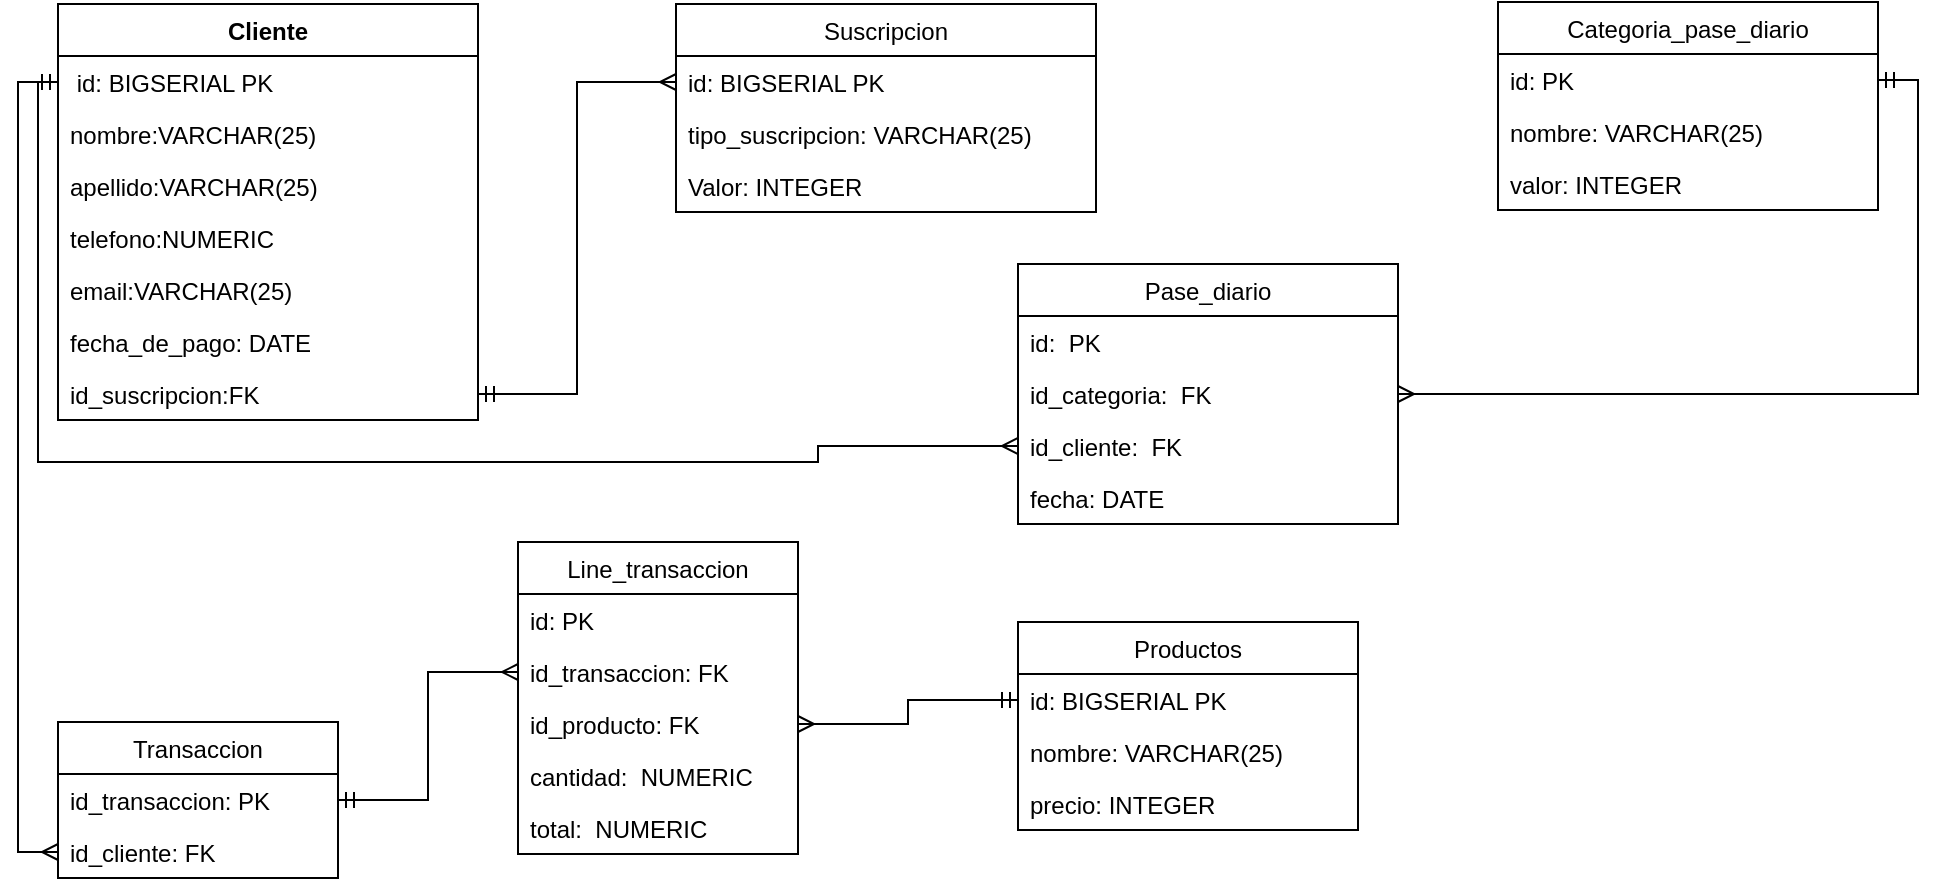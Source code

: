 <mxfile version="14.1.8" type="device"><diagram id="4b1hsEesPVuJbe6Lb39q" name="Página-1"><mxGraphModel dx="1919" dy="511" grid="1" gridSize="10" guides="1" tooltips="1" connect="1" arrows="1" fold="1" page="1" pageScale="1" pageWidth="827" pageHeight="1169" math="0" shadow="0"><root><mxCell id="0"/><mxCell id="1" parent="0"/><mxCell id="3CEByWZ7ZPoe7BCJU0NC-1" value="Cliente" style="swimlane;fontStyle=1;align=center;verticalAlign=top;childLayout=stackLayout;horizontal=1;startSize=26;horizontalStack=0;resizeParent=1;resizeParentMax=0;resizeLast=0;collapsible=1;marginBottom=0;" parent="1" vertex="1"><mxGeometry y="1" width="210" height="208" as="geometry"/></mxCell><mxCell id="3CEByWZ7ZPoe7BCJU0NC-2" value=" id: BIGSERIAL PK" style="text;strokeColor=none;fillColor=none;align=left;verticalAlign=top;spacingLeft=4;spacingRight=4;overflow=hidden;rotatable=0;points=[[0,0.5],[1,0.5]];portConstraint=eastwest;" parent="3CEByWZ7ZPoe7BCJU0NC-1" vertex="1"><mxGeometry y="26" width="210" height="26" as="geometry"/></mxCell><mxCell id="3CEByWZ7ZPoe7BCJU0NC-5" value="nombre:VARCHAR(25)" style="text;strokeColor=none;fillColor=none;align=left;verticalAlign=top;spacingLeft=4;spacingRight=4;overflow=hidden;rotatable=0;points=[[0,0.5],[1,0.5]];portConstraint=eastwest;" parent="3CEByWZ7ZPoe7BCJU0NC-1" vertex="1"><mxGeometry y="52" width="210" height="26" as="geometry"/></mxCell><mxCell id="3CEByWZ7ZPoe7BCJU0NC-6" value="apellido:VARCHAR(25)" style="text;strokeColor=none;fillColor=none;align=left;verticalAlign=top;spacingLeft=4;spacingRight=4;overflow=hidden;rotatable=0;points=[[0,0.5],[1,0.5]];portConstraint=eastwest;" parent="3CEByWZ7ZPoe7BCJU0NC-1" vertex="1"><mxGeometry y="78" width="210" height="26" as="geometry"/></mxCell><mxCell id="3CEByWZ7ZPoe7BCJU0NC-7" value="telefono:NUMERIC" style="text;strokeColor=none;fillColor=none;align=left;verticalAlign=top;spacingLeft=4;spacingRight=4;overflow=hidden;rotatable=0;points=[[0,0.5],[1,0.5]];portConstraint=eastwest;" parent="3CEByWZ7ZPoe7BCJU0NC-1" vertex="1"><mxGeometry y="104" width="210" height="26" as="geometry"/></mxCell><mxCell id="3CEByWZ7ZPoe7BCJU0NC-8" value="email:VARCHAR(25)" style="text;strokeColor=none;fillColor=none;align=left;verticalAlign=top;spacingLeft=4;spacingRight=4;overflow=hidden;rotatable=0;points=[[0,0.5],[1,0.5]];portConstraint=eastwest;" parent="3CEByWZ7ZPoe7BCJU0NC-1" vertex="1"><mxGeometry y="130" width="210" height="26" as="geometry"/></mxCell><mxCell id="3CEByWZ7ZPoe7BCJU0NC-9" value="fecha_de_pago: DATE" style="text;strokeColor=none;fillColor=none;align=left;verticalAlign=top;spacingLeft=4;spacingRight=4;overflow=hidden;rotatable=0;points=[[0,0.5],[1,0.5]];portConstraint=eastwest;" parent="3CEByWZ7ZPoe7BCJU0NC-1" vertex="1"><mxGeometry y="156" width="210" height="26" as="geometry"/></mxCell><mxCell id="3CEByWZ7ZPoe7BCJU0NC-31" value="id_suscripcion:FK" style="text;strokeColor=none;fillColor=none;align=left;verticalAlign=top;spacingLeft=4;spacingRight=4;overflow=hidden;rotatable=0;points=[[0,0.5],[1,0.5]];portConstraint=eastwest;" parent="3CEByWZ7ZPoe7BCJU0NC-1" vertex="1"><mxGeometry y="182" width="210" height="26" as="geometry"/></mxCell><mxCell id="3CEByWZ7ZPoe7BCJU0NC-10" value="Suscripcion" style="swimlane;fontStyle=0;childLayout=stackLayout;horizontal=1;startSize=26;fillColor=none;horizontalStack=0;resizeParent=1;resizeParentMax=0;resizeLast=0;collapsible=1;marginBottom=0;" parent="1" vertex="1"><mxGeometry x="309" y="1" width="210" height="104" as="geometry"/></mxCell><mxCell id="3CEByWZ7ZPoe7BCJU0NC-11" value="id: BIGSERIAL PK" style="text;strokeColor=none;fillColor=none;align=left;verticalAlign=top;spacingLeft=4;spacingRight=4;overflow=hidden;rotatable=0;points=[[0,0.5],[1,0.5]];portConstraint=eastwest;" parent="3CEByWZ7ZPoe7BCJU0NC-10" vertex="1"><mxGeometry y="26" width="210" height="26" as="geometry"/></mxCell><mxCell id="3CEByWZ7ZPoe7BCJU0NC-12" value="tipo_suscripcion: VARCHAR(25)" style="text;strokeColor=none;fillColor=none;align=left;verticalAlign=top;spacingLeft=4;spacingRight=4;overflow=hidden;rotatable=0;points=[[0,0.5],[1,0.5]];portConstraint=eastwest;" parent="3CEByWZ7ZPoe7BCJU0NC-10" vertex="1"><mxGeometry y="52" width="210" height="26" as="geometry"/></mxCell><mxCell id="3CEByWZ7ZPoe7BCJU0NC-13" value="Valor: INTEGER" style="text;strokeColor=none;fillColor=none;align=left;verticalAlign=top;spacingLeft=4;spacingRight=4;overflow=hidden;rotatable=0;points=[[0,0.5],[1,0.5]];portConstraint=eastwest;" parent="3CEByWZ7ZPoe7BCJU0NC-10" vertex="1"><mxGeometry y="78" width="210" height="26" as="geometry"/></mxCell><mxCell id="3CEByWZ7ZPoe7BCJU0NC-15" value="Categoria_pase_diario" style="swimlane;fontStyle=0;childLayout=stackLayout;horizontal=1;startSize=26;fillColor=none;horizontalStack=0;resizeParent=1;resizeParentMax=0;resizeLast=0;collapsible=1;marginBottom=0;" parent="1" vertex="1"><mxGeometry x="720" width="190" height="104" as="geometry"/></mxCell><mxCell id="3CEByWZ7ZPoe7BCJU0NC-16" value="id: PK" style="text;strokeColor=none;fillColor=none;align=left;verticalAlign=top;spacingLeft=4;spacingRight=4;overflow=hidden;rotatable=0;points=[[0,0.5],[1,0.5]];portConstraint=eastwest;" parent="3CEByWZ7ZPoe7BCJU0NC-15" vertex="1"><mxGeometry y="26" width="190" height="26" as="geometry"/></mxCell><mxCell id="3CEByWZ7ZPoe7BCJU0NC-17" value="nombre: VARCHAR(25)" style="text;strokeColor=none;fillColor=none;align=left;verticalAlign=top;spacingLeft=4;spacingRight=4;overflow=hidden;rotatable=0;points=[[0,0.5],[1,0.5]];portConstraint=eastwest;" parent="3CEByWZ7ZPoe7BCJU0NC-15" vertex="1"><mxGeometry y="52" width="190" height="26" as="geometry"/></mxCell><mxCell id="3CEByWZ7ZPoe7BCJU0NC-18" value="valor: INTEGER" style="text;strokeColor=none;fillColor=none;align=left;verticalAlign=top;spacingLeft=4;spacingRight=4;overflow=hidden;rotatable=0;points=[[0,0.5],[1,0.5]];portConstraint=eastwest;" parent="3CEByWZ7ZPoe7BCJU0NC-15" vertex="1"><mxGeometry y="78" width="190" height="26" as="geometry"/></mxCell><mxCell id="3CEByWZ7ZPoe7BCJU0NC-19" value="Pase_diario" style="swimlane;fontStyle=0;childLayout=stackLayout;horizontal=1;startSize=26;fillColor=none;horizontalStack=0;resizeParent=1;resizeParentMax=0;resizeLast=0;collapsible=1;marginBottom=0;" parent="1" vertex="1"><mxGeometry x="480" y="131" width="190" height="130" as="geometry"/></mxCell><mxCell id="ONzU-fQYwBS7Sq2KoI7E-3" value="id:  PK" style="text;strokeColor=none;fillColor=none;align=left;verticalAlign=top;spacingLeft=4;spacingRight=4;overflow=hidden;rotatable=0;points=[[0,0.5],[1,0.5]];portConstraint=eastwest;" vertex="1" parent="3CEByWZ7ZPoe7BCJU0NC-19"><mxGeometry y="26" width="190" height="26" as="geometry"/></mxCell><mxCell id="3CEByWZ7ZPoe7BCJU0NC-20" value="id_categoria:  FK" style="text;strokeColor=none;fillColor=none;align=left;verticalAlign=top;spacingLeft=4;spacingRight=4;overflow=hidden;rotatable=0;points=[[0,0.5],[1,0.5]];portConstraint=eastwest;" parent="3CEByWZ7ZPoe7BCJU0NC-19" vertex="1"><mxGeometry y="52" width="190" height="26" as="geometry"/></mxCell><mxCell id="ONzU-fQYwBS7Sq2KoI7E-6" value="id_cliente:  FK" style="text;strokeColor=none;fillColor=none;align=left;verticalAlign=top;spacingLeft=4;spacingRight=4;overflow=hidden;rotatable=0;points=[[0,0.5],[1,0.5]];portConstraint=eastwest;" vertex="1" parent="3CEByWZ7ZPoe7BCJU0NC-19"><mxGeometry y="78" width="190" height="26" as="geometry"/></mxCell><mxCell id="3CEByWZ7ZPoe7BCJU0NC-21" value="fecha: DATE" style="text;strokeColor=none;fillColor=none;align=left;verticalAlign=top;spacingLeft=4;spacingRight=4;overflow=hidden;rotatable=0;points=[[0,0.5],[1,0.5]];portConstraint=eastwest;" parent="3CEByWZ7ZPoe7BCJU0NC-19" vertex="1"><mxGeometry y="104" width="190" height="26" as="geometry"/></mxCell><mxCell id="3CEByWZ7ZPoe7BCJU0NC-23" value="Productos" style="swimlane;fontStyle=0;childLayout=stackLayout;horizontal=1;startSize=26;fillColor=none;horizontalStack=0;resizeParent=1;resizeParentMax=0;resizeLast=0;collapsible=1;marginBottom=0;" parent="1" vertex="1"><mxGeometry x="480" y="310" width="170" height="104" as="geometry"/></mxCell><mxCell id="3CEByWZ7ZPoe7BCJU0NC-24" value="id: BIGSERIAL PK" style="text;strokeColor=none;fillColor=none;align=left;verticalAlign=top;spacingLeft=4;spacingRight=4;overflow=hidden;rotatable=0;points=[[0,0.5],[1,0.5]];portConstraint=eastwest;" parent="3CEByWZ7ZPoe7BCJU0NC-23" vertex="1"><mxGeometry y="26" width="170" height="26" as="geometry"/></mxCell><mxCell id="3CEByWZ7ZPoe7BCJU0NC-25" value="nombre: VARCHAR(25)" style="text;strokeColor=none;fillColor=none;align=left;verticalAlign=top;spacingLeft=4;spacingRight=4;overflow=hidden;rotatable=0;points=[[0,0.5],[1,0.5]];portConstraint=eastwest;" parent="3CEByWZ7ZPoe7BCJU0NC-23" vertex="1"><mxGeometry y="52" width="170" height="26" as="geometry"/></mxCell><mxCell id="3CEByWZ7ZPoe7BCJU0NC-26" value="precio: INTEGER" style="text;strokeColor=none;fillColor=none;align=left;verticalAlign=top;spacingLeft=4;spacingRight=4;overflow=hidden;rotatable=0;points=[[0,0.5],[1,0.5]];portConstraint=eastwest;" parent="3CEByWZ7ZPoe7BCJU0NC-23" vertex="1"><mxGeometry y="78" width="170" height="26" as="geometry"/></mxCell><mxCell id="3CEByWZ7ZPoe7BCJU0NC-32" style="edgeStyle=orthogonalEdgeStyle;rounded=0;orthogonalLoop=1;jettySize=auto;html=1;exitX=1;exitY=0.5;exitDx=0;exitDy=0;entryX=0;entryY=0.5;entryDx=0;entryDy=0;endArrow=ERmany;endFill=0;startArrow=ERmandOne;startFill=0;" parent="1" source="3CEByWZ7ZPoe7BCJU0NC-31" target="3CEByWZ7ZPoe7BCJU0NC-11" edge="1"><mxGeometry relative="1" as="geometry"/></mxCell><mxCell id="3CEByWZ7ZPoe7BCJU0NC-34" value="Line_transaccion" style="swimlane;fontStyle=0;childLayout=stackLayout;horizontal=1;startSize=26;fillColor=none;horizontalStack=0;resizeParent=1;resizeParentMax=0;resizeLast=0;collapsible=1;marginBottom=0;" parent="1" vertex="1"><mxGeometry x="230" y="270" width="140" height="156" as="geometry"/></mxCell><mxCell id="ONzU-fQYwBS7Sq2KoI7E-16" value="id: PK" style="text;strokeColor=none;fillColor=none;align=left;verticalAlign=top;spacingLeft=4;spacingRight=4;overflow=hidden;rotatable=0;points=[[0,0.5],[1,0.5]];portConstraint=eastwest;" vertex="1" parent="3CEByWZ7ZPoe7BCJU0NC-34"><mxGeometry y="26" width="140" height="26" as="geometry"/></mxCell><mxCell id="3CEByWZ7ZPoe7BCJU0NC-35" value="id_transaccion: FK" style="text;strokeColor=none;fillColor=none;align=left;verticalAlign=top;spacingLeft=4;spacingRight=4;overflow=hidden;rotatable=0;points=[[0,0.5],[1,0.5]];portConstraint=eastwest;" parent="3CEByWZ7ZPoe7BCJU0NC-34" vertex="1"><mxGeometry y="52" width="140" height="26" as="geometry"/></mxCell><mxCell id="3CEByWZ7ZPoe7BCJU0NC-36" value="id_producto: FK" style="text;strokeColor=none;fillColor=none;align=left;verticalAlign=top;spacingLeft=4;spacingRight=4;overflow=hidden;rotatable=0;points=[[0,0.5],[1,0.5]];portConstraint=eastwest;" parent="3CEByWZ7ZPoe7BCJU0NC-34" vertex="1"><mxGeometry y="78" width="140" height="26" as="geometry"/></mxCell><mxCell id="3CEByWZ7ZPoe7BCJU0NC-37" value="cantidad:  NUMERIC" style="text;strokeColor=none;fillColor=none;align=left;verticalAlign=top;spacingLeft=4;spacingRight=4;overflow=hidden;rotatable=0;points=[[0,0.5],[1,0.5]];portConstraint=eastwest;" parent="3CEByWZ7ZPoe7BCJU0NC-34" vertex="1"><mxGeometry y="104" width="140" height="26" as="geometry"/></mxCell><mxCell id="ONzU-fQYwBS7Sq2KoI7E-17" value="total:  NUMERIC" style="text;strokeColor=none;fillColor=none;align=left;verticalAlign=top;spacingLeft=4;spacingRight=4;overflow=hidden;rotatable=0;points=[[0,0.5],[1,0.5]];portConstraint=eastwest;" vertex="1" parent="3CEByWZ7ZPoe7BCJU0NC-34"><mxGeometry y="130" width="140" height="26" as="geometry"/></mxCell><mxCell id="3CEByWZ7ZPoe7BCJU0NC-40" style="edgeStyle=orthogonalEdgeStyle;rounded=0;orthogonalLoop=1;jettySize=auto;html=1;exitX=1;exitY=0.5;exitDx=0;exitDy=0;entryX=1;entryY=0.5;entryDx=0;entryDy=0;endArrow=ERmandOne;endFill=0;startArrow=ERmany;startFill=0;" parent="1" source="3CEByWZ7ZPoe7BCJU0NC-20" target="3CEByWZ7ZPoe7BCJU0NC-16" edge="1"><mxGeometry relative="1" as="geometry"><Array as="points"><mxPoint x="930" y="196"/><mxPoint x="930" y="39"/></Array></mxGeometry></mxCell><mxCell id="ONzU-fQYwBS7Sq2KoI7E-7" style="edgeStyle=orthogonalEdgeStyle;rounded=0;orthogonalLoop=1;jettySize=auto;html=1;exitX=0;exitY=0.5;exitDx=0;exitDy=0;endArrow=none;endFill=0;entryX=0;entryY=0.5;entryDx=0;entryDy=0;startArrow=ERmany;startFill=0;" edge="1" parent="1" source="ONzU-fQYwBS7Sq2KoI7E-6" target="3CEByWZ7ZPoe7BCJU0NC-2"><mxGeometry relative="1" as="geometry"><mxPoint x="-10" y="40" as="targetPoint"/><Array as="points"><mxPoint x="380" y="222"/><mxPoint x="380" y="230"/><mxPoint x="-10" y="230"/><mxPoint x="-10" y="40"/></Array></mxGeometry></mxCell><mxCell id="ONzU-fQYwBS7Sq2KoI7E-8" value="Transaccion" style="swimlane;fontStyle=0;childLayout=stackLayout;horizontal=1;startSize=26;fillColor=none;horizontalStack=0;resizeParent=1;resizeParentMax=0;resizeLast=0;collapsible=1;marginBottom=0;" vertex="1" parent="1"><mxGeometry y="360" width="140" height="78" as="geometry"/></mxCell><mxCell id="ONzU-fQYwBS7Sq2KoI7E-12" value="id_transaccion: PK" style="text;strokeColor=none;fillColor=none;align=left;verticalAlign=top;spacingLeft=4;spacingRight=4;overflow=hidden;rotatable=0;points=[[0,0.5],[1,0.5]];portConstraint=eastwest;" vertex="1" parent="ONzU-fQYwBS7Sq2KoI7E-8"><mxGeometry y="26" width="140" height="26" as="geometry"/></mxCell><mxCell id="ONzU-fQYwBS7Sq2KoI7E-9" value="id_cliente: FK" style="text;strokeColor=none;fillColor=none;align=left;verticalAlign=top;spacingLeft=4;spacingRight=4;overflow=hidden;rotatable=0;points=[[0,0.5],[1,0.5]];portConstraint=eastwest;" vertex="1" parent="ONzU-fQYwBS7Sq2KoI7E-8"><mxGeometry y="52" width="140" height="26" as="geometry"/></mxCell><mxCell id="ONzU-fQYwBS7Sq2KoI7E-13" style="edgeStyle=orthogonalEdgeStyle;rounded=0;orthogonalLoop=1;jettySize=auto;html=1;exitX=0;exitY=0.5;exitDx=0;exitDy=0;entryX=1;entryY=0.5;entryDx=0;entryDy=0;endArrow=ERmandOne;endFill=0;startArrow=ERmany;startFill=0;" edge="1" parent="1" source="3CEByWZ7ZPoe7BCJU0NC-35" target="ONzU-fQYwBS7Sq2KoI7E-12"><mxGeometry relative="1" as="geometry"/></mxCell><mxCell id="ONzU-fQYwBS7Sq2KoI7E-15" style="edgeStyle=orthogonalEdgeStyle;rounded=0;orthogonalLoop=1;jettySize=auto;html=1;exitX=1;exitY=0.5;exitDx=0;exitDy=0;entryX=0;entryY=0.5;entryDx=0;entryDy=0;endArrow=ERmandOne;endFill=0;startArrow=ERmany;startFill=0;" edge="1" parent="1" source="3CEByWZ7ZPoe7BCJU0NC-36" target="3CEByWZ7ZPoe7BCJU0NC-24"><mxGeometry relative="1" as="geometry"/></mxCell><mxCell id="ONzU-fQYwBS7Sq2KoI7E-18" style="edgeStyle=orthogonalEdgeStyle;rounded=0;orthogonalLoop=1;jettySize=auto;html=1;exitX=0;exitY=0.5;exitDx=0;exitDy=0;endArrow=ERmandOne;endFill=0;entryX=0;entryY=0.5;entryDx=0;entryDy=0;startArrow=ERmany;startFill=0;" edge="1" parent="1" source="ONzU-fQYwBS7Sq2KoI7E-9" target="3CEByWZ7ZPoe7BCJU0NC-2"><mxGeometry relative="1" as="geometry"><mxPoint x="-10" y="40" as="targetPoint"/><Array as="points"><mxPoint x="-20" y="425"/><mxPoint x="-20" y="40"/></Array></mxGeometry></mxCell></root></mxGraphModel></diagram></mxfile>